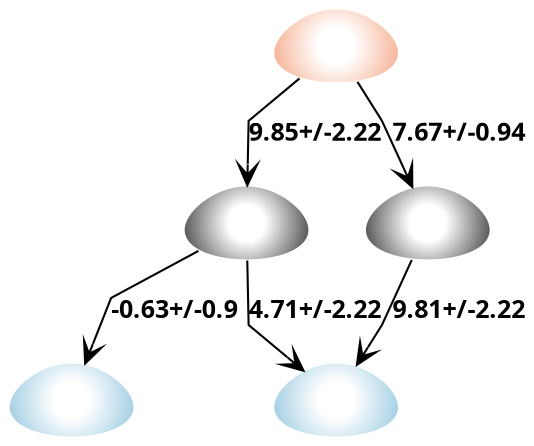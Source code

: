 strict digraph G {
	graph [bb="0,0,280.74,206",
		fontname="sans bold",
		splines=polyline
	];
	node [label="\N"];
	subgraph subgraph_0 {
		graph [label="Neutral charge",
			style=""
		];
		SM16_micro002		 [charge=0,
			color="#ffffff:#333333",
			fontcolor=black,
			fontname="sans bold",
			fontsize=12,
			height=0.5,
			image="Images\Microstates\SM16_micro002.svg",
			label="",
			labelloc=b,
			penwidth=1,
			pos="124.74,103",
			shape=egg,
			style=radial,
			width=0.79843];
		SM16_micro007		 [charge=0,
			color="#ffffff:#333333",
			fontcolor=black,
			fontname="sans bold",
			fontsize=12,
			height=0.5,
			image="Images\Microstates\SM16_micro007.svg",
			label="",
			labelloc=b,
			penwidth=1,
			pos="222.74,103",
			shape=egg,
			style=radial,
			width=0.79843];
	}
	subgraph "subgraph_-1" {
		graph [label="-1 charge",
			style=""
		];
		SM16_micro005		 [charge=-1,
			color="#ffffff:#f4a582",
			fontcolor=black,
			fontname="sans bold",
			fontsize=12,
			height=0.5,
			image="Images\Microstates\SM16_micro005.svg",
			label="",
			labelloc=b,
			penwidth=1,
			pos="173.74,188",
			shape=egg,
			style=radial,
			width=0.79843];
	}
	subgraph subgraph_1 {
		graph [label="+1 charge",
			style=""
		];
		SM16_micro004		 [charge=1,
			color="#ffffff:#92c5de",
			fontcolor=black,
			fontname="sans bold",
			fontsize=12,
			height=0.5,
			image="Images\Microstates\SM16_micro004.svg",
			label="",
			labelloc=b,
			penwidth=1,
			pos="173.74,18",
			shape=egg,
			style=radial,
			width=0.79843];
		SM16_micro006		 [charge=1,
			color="#ffffff:#92c5de",
			fontcolor=black,
			fontname="sans bold",
			fontsize=12,
			height=0.5,
			image="Images\Microstates\SM16_micro006.svg",
			label="",
			labelloc=b,
			penwidth=1,
			pos="28.743,18",
			shape=egg,
			style=radial,
			width=0.79843];
	}
	SM16_micro002 -> SM16_micro004	 [SEM=2.22,
		arrowhead=vee,
		fontname="sans bold",
		fontsize=12,
		label="4.71+/-2.22",
		lp="163.24,60.5",
		pKa=4.71,
		pos="e,156.96,31.241 125.1,84.942 125.39,71.145 125.74,54 125.74,54 125.74,54 136.99,45.799 148.6,37.336",
		splines=polyline];
	SM16_micro002 -> SM16_micro006	 [SEM=0.9,
		arrowhead=vee,
		fontname="sans bold",
		fontsize=12,
		label="-0.63+/-0.9",
		lp="84.243,60.5",
		pKa=-0.63,
		pos="e,35.282,35.519 100.38,90.926 77.822,80.672 47.743,67 47.743,67 47.743,67 43.492,56.26 39.012,44.94",
		splines=polyline];
	SM16_micro007 -> SM16_micro004	 [SEM=2.22,
		arrowhead=vee,
		fontname="sans bold",
		fontsize=12,
		label="9.81+/-2.22",
		lp="243.24,60.5",
		pKa=9.81,
		pos="e,185.35,34.046 215.05,85.212 208.7,71.37 200.74,54 200.74,54 200.74,54 196.57,48.592 191.51,42.028",
		splines=polyline];
	SM16_micro005 -> SM16_micro002	 [SEM=2.22,
		arrowhead=vee,
		fontname="sans bold",
		fontsize=12,
		label="9.85+/-2.22",
		lp="163.24,145.5",
		pKa=9.85,
		pos="e,125.1,121.06 154.77,173.17 141.36,163.38 125.74,152 125.74,152 125.74,152 125.54,142.15 125.31,131.38",
		splines=polyline];
	SM16_micro005 -> SM16_micro007	 [SEM=0.94,
		arrowhead=vee,
		fontname="sans bold",
		fontsize=12,
		label="7.67+/-0.94",
		lp="243.24,145.5",
		pKa=7.67,
		pos="e,215.3,120.25 185.98,171.14 193.12,161.88 200.74,152 200.74,152 200.74,152 205.83,140.9 211.11,129.38",
		splines=polyline];
}
